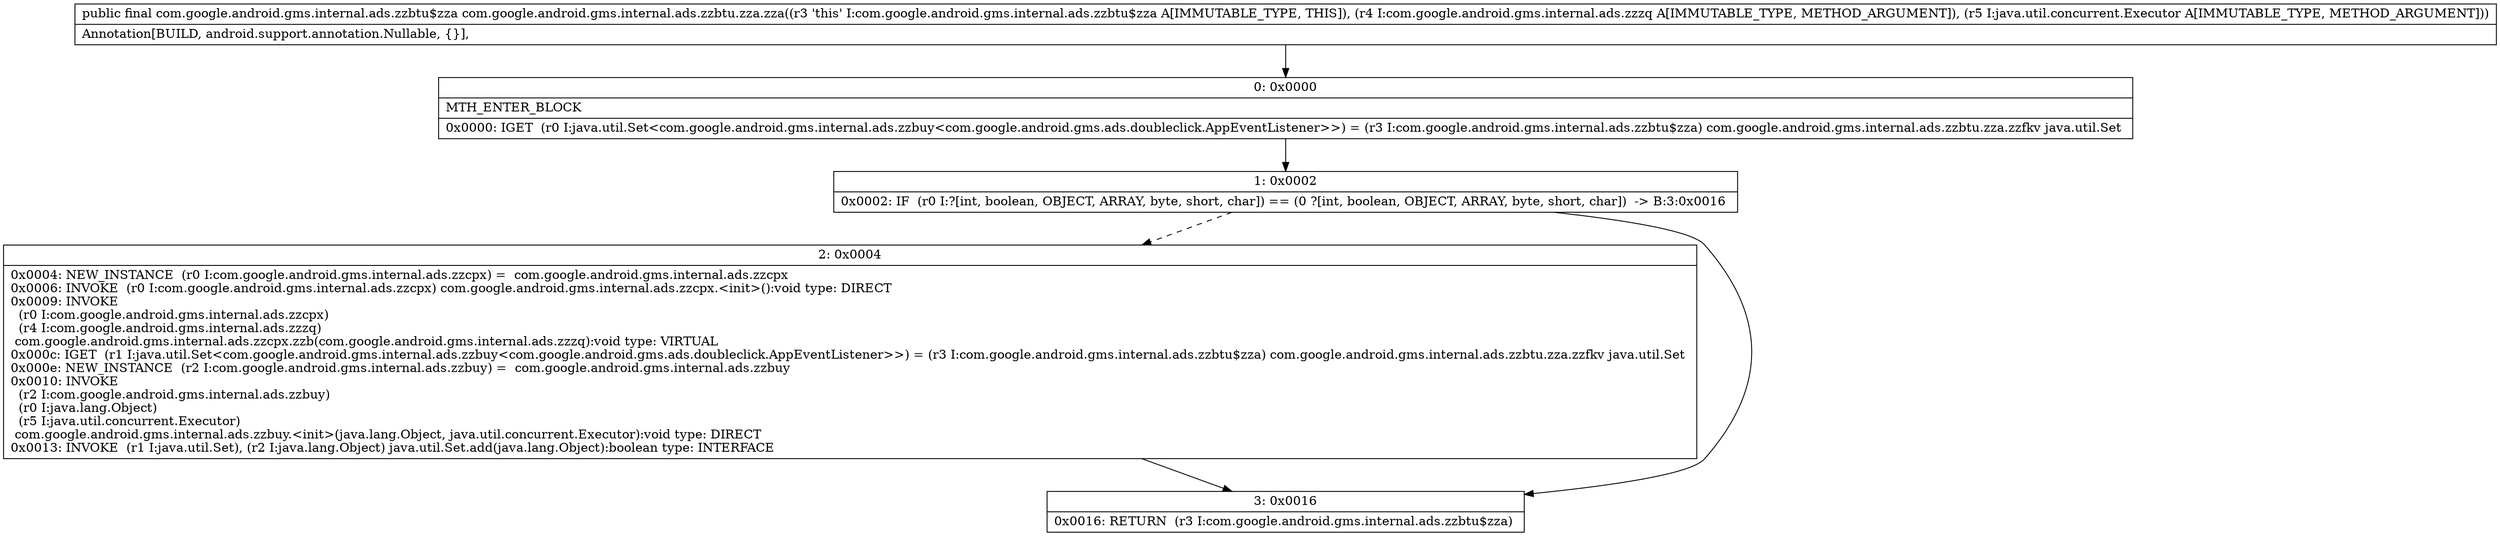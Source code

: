 digraph "CFG forcom.google.android.gms.internal.ads.zzbtu.zza.zza(Lcom\/google\/android\/gms\/internal\/ads\/zzzq;Ljava\/util\/concurrent\/Executor;)Lcom\/google\/android\/gms\/internal\/ads\/zzbtu$zza;" {
Node_0 [shape=record,label="{0\:\ 0x0000|MTH_ENTER_BLOCK\l|0x0000: IGET  (r0 I:java.util.Set\<com.google.android.gms.internal.ads.zzbuy\<com.google.android.gms.ads.doubleclick.AppEventListener\>\>) = (r3 I:com.google.android.gms.internal.ads.zzbtu$zza) com.google.android.gms.internal.ads.zzbtu.zza.zzfkv java.util.Set \l}"];
Node_1 [shape=record,label="{1\:\ 0x0002|0x0002: IF  (r0 I:?[int, boolean, OBJECT, ARRAY, byte, short, char]) == (0 ?[int, boolean, OBJECT, ARRAY, byte, short, char])  \-\> B:3:0x0016 \l}"];
Node_2 [shape=record,label="{2\:\ 0x0004|0x0004: NEW_INSTANCE  (r0 I:com.google.android.gms.internal.ads.zzcpx) =  com.google.android.gms.internal.ads.zzcpx \l0x0006: INVOKE  (r0 I:com.google.android.gms.internal.ads.zzcpx) com.google.android.gms.internal.ads.zzcpx.\<init\>():void type: DIRECT \l0x0009: INVOKE  \l  (r0 I:com.google.android.gms.internal.ads.zzcpx)\l  (r4 I:com.google.android.gms.internal.ads.zzzq)\l com.google.android.gms.internal.ads.zzcpx.zzb(com.google.android.gms.internal.ads.zzzq):void type: VIRTUAL \l0x000c: IGET  (r1 I:java.util.Set\<com.google.android.gms.internal.ads.zzbuy\<com.google.android.gms.ads.doubleclick.AppEventListener\>\>) = (r3 I:com.google.android.gms.internal.ads.zzbtu$zza) com.google.android.gms.internal.ads.zzbtu.zza.zzfkv java.util.Set \l0x000e: NEW_INSTANCE  (r2 I:com.google.android.gms.internal.ads.zzbuy) =  com.google.android.gms.internal.ads.zzbuy \l0x0010: INVOKE  \l  (r2 I:com.google.android.gms.internal.ads.zzbuy)\l  (r0 I:java.lang.Object)\l  (r5 I:java.util.concurrent.Executor)\l com.google.android.gms.internal.ads.zzbuy.\<init\>(java.lang.Object, java.util.concurrent.Executor):void type: DIRECT \l0x0013: INVOKE  (r1 I:java.util.Set), (r2 I:java.lang.Object) java.util.Set.add(java.lang.Object):boolean type: INTERFACE \l}"];
Node_3 [shape=record,label="{3\:\ 0x0016|0x0016: RETURN  (r3 I:com.google.android.gms.internal.ads.zzbtu$zza) \l}"];
MethodNode[shape=record,label="{public final com.google.android.gms.internal.ads.zzbtu$zza com.google.android.gms.internal.ads.zzbtu.zza.zza((r3 'this' I:com.google.android.gms.internal.ads.zzbtu$zza A[IMMUTABLE_TYPE, THIS]), (r4 I:com.google.android.gms.internal.ads.zzzq A[IMMUTABLE_TYPE, METHOD_ARGUMENT]), (r5 I:java.util.concurrent.Executor A[IMMUTABLE_TYPE, METHOD_ARGUMENT]))  | Annotation[BUILD, android.support.annotation.Nullable, \{\}], \l}"];
MethodNode -> Node_0;
Node_0 -> Node_1;
Node_1 -> Node_2[style=dashed];
Node_1 -> Node_3;
Node_2 -> Node_3;
}

